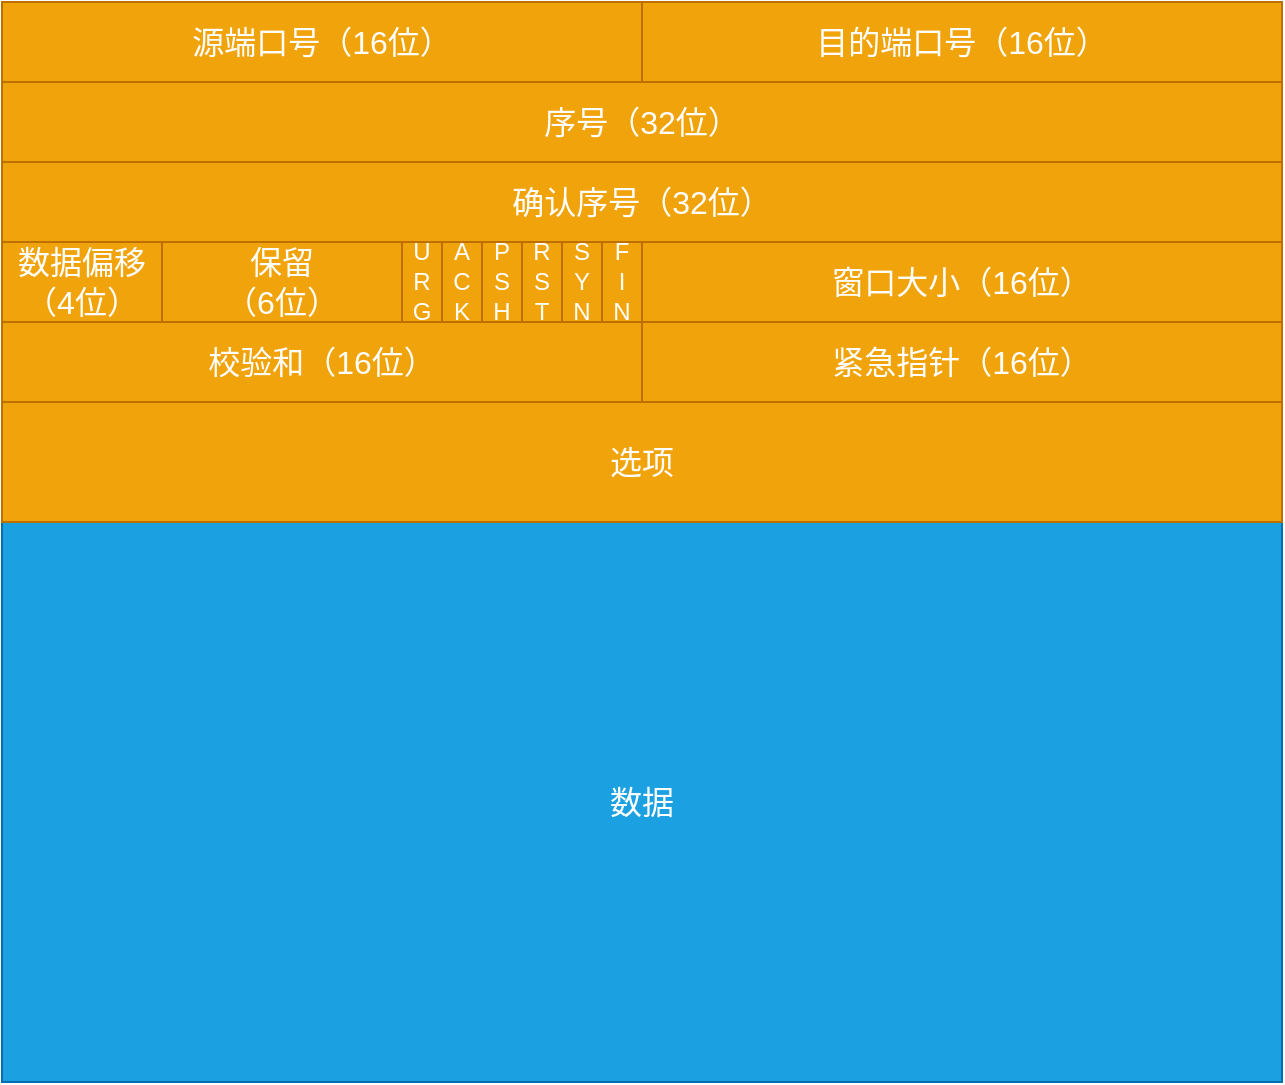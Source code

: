 <mxfile version="14.4.3" type="device"><diagram id="GEHbJTbOZUvOesILlR3j" name="第 1 页"><mxGraphModel dx="2249" dy="1991" grid="1" gridSize="10" guides="1" tooltips="1" connect="1" arrows="1" fold="1" page="1" pageScale="1" pageWidth="827" pageHeight="1169" math="0" shadow="0"><root><mxCell id="0"/><mxCell id="1" parent="0"/><mxCell id="mMYSrQlUNdOM2weWcoD0-1" value="源端口号（16位）" style="text;html=1;strokeColor=#BD7000;fillColor=#f0a30a;align=center;verticalAlign=middle;whiteSpace=wrap;rounded=0;labelBackgroundColor=none;fontSize=16;fontColor=#ffffff;" vertex="1" parent="1"><mxGeometry x="-680" y="-1080" width="320" height="40" as="geometry"/></mxCell><mxCell id="mMYSrQlUNdOM2weWcoD0-2" value="数据" style="text;html=1;strokeColor=#006EAF;fillColor=#1ba1e2;align=center;verticalAlign=middle;whiteSpace=wrap;rounded=0;labelBackgroundColor=none;fontSize=16;fontColor=#ffffff;" vertex="1" parent="1"><mxGeometry x="-680" y="-820" width="640" height="280" as="geometry"/></mxCell><mxCell id="mMYSrQlUNdOM2weWcoD0-3" value="目的端口号（16位）" style="text;html=1;strokeColor=#BD7000;fillColor=#f0a30a;align=center;verticalAlign=middle;whiteSpace=wrap;rounded=0;labelBackgroundColor=none;fontSize=16;fontColor=#ffffff;" vertex="1" parent="1"><mxGeometry x="-360" y="-1080" width="320" height="40" as="geometry"/></mxCell><mxCell id="mMYSrQlUNdOM2weWcoD0-4" value="序号（32位）" style="text;html=1;strokeColor=#BD7000;fillColor=#f0a30a;align=center;verticalAlign=middle;whiteSpace=wrap;rounded=0;labelBackgroundColor=none;fontSize=16;fontColor=#ffffff;" vertex="1" parent="1"><mxGeometry x="-680" y="-1040" width="640" height="40" as="geometry"/></mxCell><mxCell id="mMYSrQlUNdOM2weWcoD0-5" value="确认序号（32位）" style="text;html=1;strokeColor=#BD7000;fillColor=#f0a30a;align=center;verticalAlign=middle;whiteSpace=wrap;rounded=0;labelBackgroundColor=none;fontSize=16;fontColor=#ffffff;" vertex="1" parent="1"><mxGeometry x="-680" y="-1000" width="640" height="40" as="geometry"/></mxCell><mxCell id="mMYSrQlUNdOM2weWcoD0-6" value="数据偏移（4位）" style="text;html=1;strokeColor=#BD7000;fillColor=#f0a30a;align=center;verticalAlign=middle;whiteSpace=wrap;rounded=0;labelBackgroundColor=none;fontSize=16;fontColor=#ffffff;" vertex="1" parent="1"><mxGeometry x="-680" y="-960" width="80" height="40" as="geometry"/></mxCell><mxCell id="mMYSrQlUNdOM2weWcoD0-7" value="保留&lt;br&gt;（6位）" style="text;html=1;strokeColor=#BD7000;fillColor=#f0a30a;align=center;verticalAlign=middle;whiteSpace=wrap;rounded=0;labelBackgroundColor=none;fontSize=16;fontColor=#ffffff;" vertex="1" parent="1"><mxGeometry x="-600" y="-960" width="120" height="40" as="geometry"/></mxCell><mxCell id="mMYSrQlUNdOM2weWcoD0-8" value="" style="text;html=1;strokeColor=#BD7000;fillColor=#f0a30a;align=center;verticalAlign=middle;whiteSpace=wrap;rounded=0;labelBackgroundColor=none;fontSize=16;fontColor=#ffffff;" vertex="1" parent="1"><mxGeometry x="-480" y="-960" width="20" height="40" as="geometry"/></mxCell><mxCell id="mMYSrQlUNdOM2weWcoD0-9" value="&lt;font color=&quot;#ffffff&quot;&gt;U&lt;/font&gt;" style="text;html=1;strokeColor=none;fillColor=none;align=center;verticalAlign=middle;whiteSpace=wrap;rounded=0;" vertex="1" parent="1"><mxGeometry x="-480" y="-960" width="20" height="10" as="geometry"/></mxCell><mxCell id="mMYSrQlUNdOM2weWcoD0-10" value="&lt;font color=&quot;#ffffff&quot;&gt;R&lt;/font&gt;" style="text;html=1;strokeColor=none;fillColor=none;align=center;verticalAlign=middle;whiteSpace=wrap;rounded=0;" vertex="1" parent="1"><mxGeometry x="-480" y="-945" width="20" height="10" as="geometry"/></mxCell><mxCell id="mMYSrQlUNdOM2weWcoD0-11" value="&lt;font color=&quot;#ffffff&quot;&gt;G&lt;/font&gt;" style="text;html=1;strokeColor=none;fillColor=none;align=center;verticalAlign=middle;whiteSpace=wrap;rounded=0;" vertex="1" parent="1"><mxGeometry x="-480" y="-930" width="20" height="10" as="geometry"/></mxCell><mxCell id="mMYSrQlUNdOM2weWcoD0-12" value="" style="text;html=1;strokeColor=#BD7000;fillColor=#f0a30a;align=center;verticalAlign=middle;whiteSpace=wrap;rounded=0;labelBackgroundColor=none;fontSize=16;fontColor=#ffffff;" vertex="1" parent="1"><mxGeometry x="-460" y="-960" width="20" height="40" as="geometry"/></mxCell><mxCell id="mMYSrQlUNdOM2weWcoD0-13" value="&lt;font color=&quot;#ffffff&quot;&gt;A&lt;/font&gt;" style="text;html=1;strokeColor=none;fillColor=none;align=center;verticalAlign=middle;whiteSpace=wrap;rounded=0;" vertex="1" parent="1"><mxGeometry x="-460" y="-960" width="20" height="10" as="geometry"/></mxCell><mxCell id="mMYSrQlUNdOM2weWcoD0-14" value="&lt;font color=&quot;#ffffff&quot;&gt;C&lt;/font&gt;" style="text;html=1;strokeColor=none;fillColor=none;align=center;verticalAlign=middle;whiteSpace=wrap;rounded=0;" vertex="1" parent="1"><mxGeometry x="-460" y="-945" width="20" height="10" as="geometry"/></mxCell><mxCell id="mMYSrQlUNdOM2weWcoD0-15" value="&lt;font color=&quot;#ffffff&quot;&gt;K&lt;/font&gt;" style="text;html=1;strokeColor=none;fillColor=none;align=center;verticalAlign=middle;whiteSpace=wrap;rounded=0;" vertex="1" parent="1"><mxGeometry x="-460" y="-930" width="20" height="10" as="geometry"/></mxCell><mxCell id="mMYSrQlUNdOM2weWcoD0-16" value="" style="text;html=1;strokeColor=#BD7000;fillColor=#f0a30a;align=center;verticalAlign=middle;whiteSpace=wrap;rounded=0;labelBackgroundColor=none;fontSize=16;fontColor=#ffffff;" vertex="1" parent="1"><mxGeometry x="-440" y="-960" width="20" height="40" as="geometry"/></mxCell><mxCell id="mMYSrQlUNdOM2weWcoD0-17" value="&lt;font color=&quot;#ffffff&quot;&gt;P&lt;/font&gt;" style="text;html=1;strokeColor=none;fillColor=none;align=center;verticalAlign=middle;whiteSpace=wrap;rounded=0;" vertex="1" parent="1"><mxGeometry x="-440" y="-960" width="20" height="10" as="geometry"/></mxCell><mxCell id="mMYSrQlUNdOM2weWcoD0-18" value="&lt;font color=&quot;#ffffff&quot;&gt;S&lt;/font&gt;" style="text;html=1;strokeColor=none;fillColor=none;align=center;verticalAlign=middle;whiteSpace=wrap;rounded=0;" vertex="1" parent="1"><mxGeometry x="-440" y="-945" width="20" height="10" as="geometry"/></mxCell><mxCell id="mMYSrQlUNdOM2weWcoD0-19" value="&lt;font color=&quot;#ffffff&quot;&gt;H&lt;/font&gt;" style="text;html=1;strokeColor=none;fillColor=none;align=center;verticalAlign=middle;whiteSpace=wrap;rounded=0;" vertex="1" parent="1"><mxGeometry x="-440" y="-930" width="20" height="10" as="geometry"/></mxCell><mxCell id="mMYSrQlUNdOM2weWcoD0-20" value="" style="text;html=1;strokeColor=#BD7000;fillColor=#f0a30a;align=center;verticalAlign=middle;whiteSpace=wrap;rounded=0;labelBackgroundColor=none;fontSize=16;fontColor=#ffffff;" vertex="1" parent="1"><mxGeometry x="-420" y="-960" width="20" height="40" as="geometry"/></mxCell><mxCell id="mMYSrQlUNdOM2weWcoD0-21" value="&lt;font color=&quot;#ffffff&quot;&gt;R&lt;/font&gt;" style="text;html=1;strokeColor=none;fillColor=none;align=center;verticalAlign=middle;whiteSpace=wrap;rounded=0;" vertex="1" parent="1"><mxGeometry x="-420" y="-960" width="20" height="10" as="geometry"/></mxCell><mxCell id="mMYSrQlUNdOM2weWcoD0-22" value="&lt;font color=&quot;#ffffff&quot;&gt;S&lt;/font&gt;" style="text;html=1;strokeColor=none;fillColor=none;align=center;verticalAlign=middle;whiteSpace=wrap;rounded=0;" vertex="1" parent="1"><mxGeometry x="-420" y="-945" width="20" height="10" as="geometry"/></mxCell><mxCell id="mMYSrQlUNdOM2weWcoD0-23" value="&lt;font color=&quot;#ffffff&quot;&gt;T&lt;/font&gt;" style="text;html=1;strokeColor=none;fillColor=none;align=center;verticalAlign=middle;whiteSpace=wrap;rounded=0;" vertex="1" parent="1"><mxGeometry x="-420" y="-930" width="20" height="10" as="geometry"/></mxCell><mxCell id="mMYSrQlUNdOM2weWcoD0-24" value="" style="text;html=1;strokeColor=#BD7000;fillColor=#f0a30a;align=center;verticalAlign=middle;whiteSpace=wrap;rounded=0;labelBackgroundColor=none;fontSize=16;fontColor=#ffffff;" vertex="1" parent="1"><mxGeometry x="-400" y="-960" width="20" height="40" as="geometry"/></mxCell><mxCell id="mMYSrQlUNdOM2weWcoD0-25" value="&lt;font color=&quot;#ffffff&quot;&gt;S&lt;/font&gt;" style="text;html=1;strokeColor=none;fillColor=none;align=center;verticalAlign=middle;whiteSpace=wrap;rounded=0;" vertex="1" parent="1"><mxGeometry x="-400" y="-960" width="20" height="10" as="geometry"/></mxCell><mxCell id="mMYSrQlUNdOM2weWcoD0-26" value="&lt;font color=&quot;#ffffff&quot;&gt;Y&lt;/font&gt;" style="text;html=1;strokeColor=none;fillColor=none;align=center;verticalAlign=middle;whiteSpace=wrap;rounded=0;" vertex="1" parent="1"><mxGeometry x="-400" y="-945" width="20" height="10" as="geometry"/></mxCell><mxCell id="mMYSrQlUNdOM2weWcoD0-27" value="&lt;font color=&quot;#ffffff&quot;&gt;N&lt;/font&gt;" style="text;html=1;strokeColor=none;fillColor=none;align=center;verticalAlign=middle;whiteSpace=wrap;rounded=0;" vertex="1" parent="1"><mxGeometry x="-400" y="-930" width="20" height="10" as="geometry"/></mxCell><mxCell id="mMYSrQlUNdOM2weWcoD0-28" value="" style="text;html=1;strokeColor=#BD7000;fillColor=#f0a30a;align=center;verticalAlign=middle;whiteSpace=wrap;rounded=0;labelBackgroundColor=none;fontSize=16;fontColor=#ffffff;" vertex="1" parent="1"><mxGeometry x="-380" y="-960" width="20" height="40" as="geometry"/></mxCell><mxCell id="mMYSrQlUNdOM2weWcoD0-29" value="&lt;font color=&quot;#ffffff&quot;&gt;F&lt;/font&gt;" style="text;html=1;strokeColor=none;fillColor=none;align=center;verticalAlign=middle;whiteSpace=wrap;rounded=0;" vertex="1" parent="1"><mxGeometry x="-380" y="-960" width="20" height="10" as="geometry"/></mxCell><mxCell id="mMYSrQlUNdOM2weWcoD0-30" value="&lt;font color=&quot;#ffffff&quot;&gt;I&lt;/font&gt;" style="text;html=1;strokeColor=none;fillColor=none;align=center;verticalAlign=middle;whiteSpace=wrap;rounded=0;" vertex="1" parent="1"><mxGeometry x="-380" y="-945" width="20" height="10" as="geometry"/></mxCell><mxCell id="mMYSrQlUNdOM2weWcoD0-31" value="&lt;font color=&quot;#ffffff&quot;&gt;N&lt;/font&gt;" style="text;html=1;strokeColor=none;fillColor=none;align=center;verticalAlign=middle;whiteSpace=wrap;rounded=0;" vertex="1" parent="1"><mxGeometry x="-380" y="-930" width="20" height="10" as="geometry"/></mxCell><mxCell id="mMYSrQlUNdOM2weWcoD0-32" value="窗口大小（16位）" style="text;html=1;strokeColor=#BD7000;fillColor=#f0a30a;align=center;verticalAlign=middle;whiteSpace=wrap;rounded=0;labelBackgroundColor=none;fontSize=16;fontColor=#ffffff;" vertex="1" parent="1"><mxGeometry x="-360" y="-960" width="320" height="40" as="geometry"/></mxCell><mxCell id="mMYSrQlUNdOM2weWcoD0-33" value="校验和（16位）" style="text;html=1;strokeColor=#BD7000;fillColor=#f0a30a;align=center;verticalAlign=middle;whiteSpace=wrap;rounded=0;labelBackgroundColor=none;fontSize=16;fontColor=#ffffff;" vertex="1" parent="1"><mxGeometry x="-680" y="-920" width="320" height="40" as="geometry"/></mxCell><mxCell id="mMYSrQlUNdOM2weWcoD0-34" value="紧急指针（16位）" style="text;html=1;strokeColor=#BD7000;fillColor=#f0a30a;align=center;verticalAlign=middle;whiteSpace=wrap;rounded=0;labelBackgroundColor=none;fontSize=16;fontColor=#ffffff;" vertex="1" parent="1"><mxGeometry x="-360" y="-920" width="320" height="40" as="geometry"/></mxCell><mxCell id="mMYSrQlUNdOM2weWcoD0-35" value="选项" style="text;html=1;strokeColor=#BD7000;fillColor=#f0a30a;align=center;verticalAlign=middle;whiteSpace=wrap;rounded=0;labelBackgroundColor=none;fontSize=16;fontColor=#ffffff;" vertex="1" parent="1"><mxGeometry x="-680" y="-880" width="640" height="60" as="geometry"/></mxCell></root></mxGraphModel></diagram></mxfile>